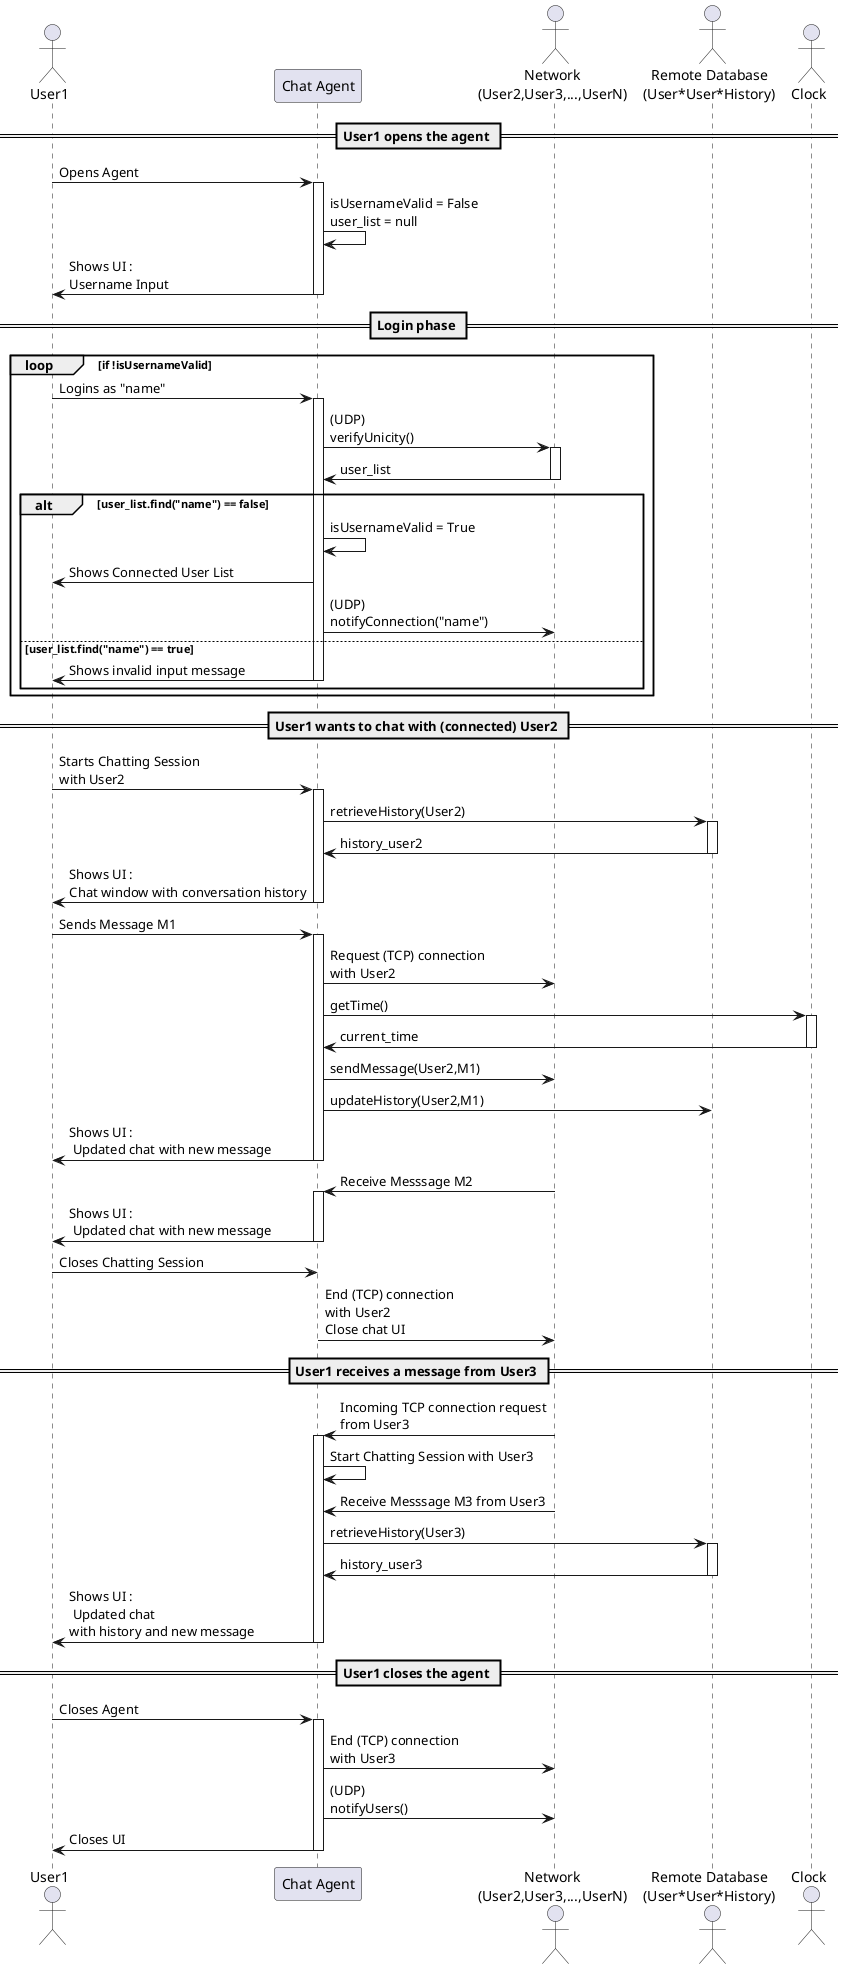 @startuml sequence_black_box
actor User1 as User
participant "Chat Agent" as chatAgent
actor "Network\n(User2,User3,...,UserN)" as Network
actor "Remote Database\n(User*User*History)" as db
actor "Clock" as Clock

== User1 opens the agent ==

User -> chatAgent ++ : Opens Agent
  chatAgent -> chatAgent : isUsernameValid = False\nuser_list = null
chatAgent -> User -- : Shows UI :\nUsername Input

== Login phase ==

loop if !isUsernameValid
User -> chatAgent ++ : Logins as "name"

chatAgent -> Network ++ : (UDP)\nverifyUnicity()
Network -> chatAgent -- : user_list
 
alt user_list.find("name") == false
chatAgent -> chatAgent : isUsernameValid = True
User <- chatAgent : Shows Connected User List
chatAgent -> Network : (UDP)\nnotifyConnection("name")
    else user_list.find("name") == true
User <- chatAgent -- : Shows invalid input message
    end
end

== User1 wants to chat with (connected) User2 ==

User -> chatAgent ++ : Starts Chatting Session\nwith User2
  chatAgent -> db ++ : retrieveHistory(User2)
  db -> chatAgent -- : history_user2
chatAgent -> User -- : Shows UI :\nChat window with conversation history

User -> chatAgent ++ : Sends Message M1
  chatAgent -> Network : Request (TCP) connection\nwith User2
  chatAgent -> Clock ++ : getTime()
  Clock -> chatAgent -- : current_time
  chatAgent -> Network : sendMessage(User2,M1)
  chatAgent -> db : updateHistory(User2,M1)
chatAgent -> User -- : Shows UI :\n Updated chat with new message

Network -> chatAgent ++ : Receive Messsage M2
chatAgent -> User -- : Shows UI :\n Updated chat with new message

User -> chatAgent : Closes Chatting Session
chatAgent -> Network : End (TCP) connection\nwith User2\nClose chat UI

== User1 receives a message from User3 ==

Network -> chatAgent ++ : Incoming TCP connection request\nfrom User3
chatAgent -> chatAgent : Start Chatting Session with User3
Network -> chatAgent : Receive Messsage M3 from User3

  chatAgent -> db ++ : retrieveHistory(User3) 
  db -> chatAgent -- : history_user3
chatAgent -> User -- : Shows UI :\n Updated chat\nwith history and new message

== User1 closes the agent ==

User -> chatAgent ++ : Closes Agent
  chatAgent -> Network : End (TCP) connection\nwith User3
  chatAgent -> Network : (UDP)\nnotifyUsers()
chatAgent -> User -- : Closes UI

@enduml